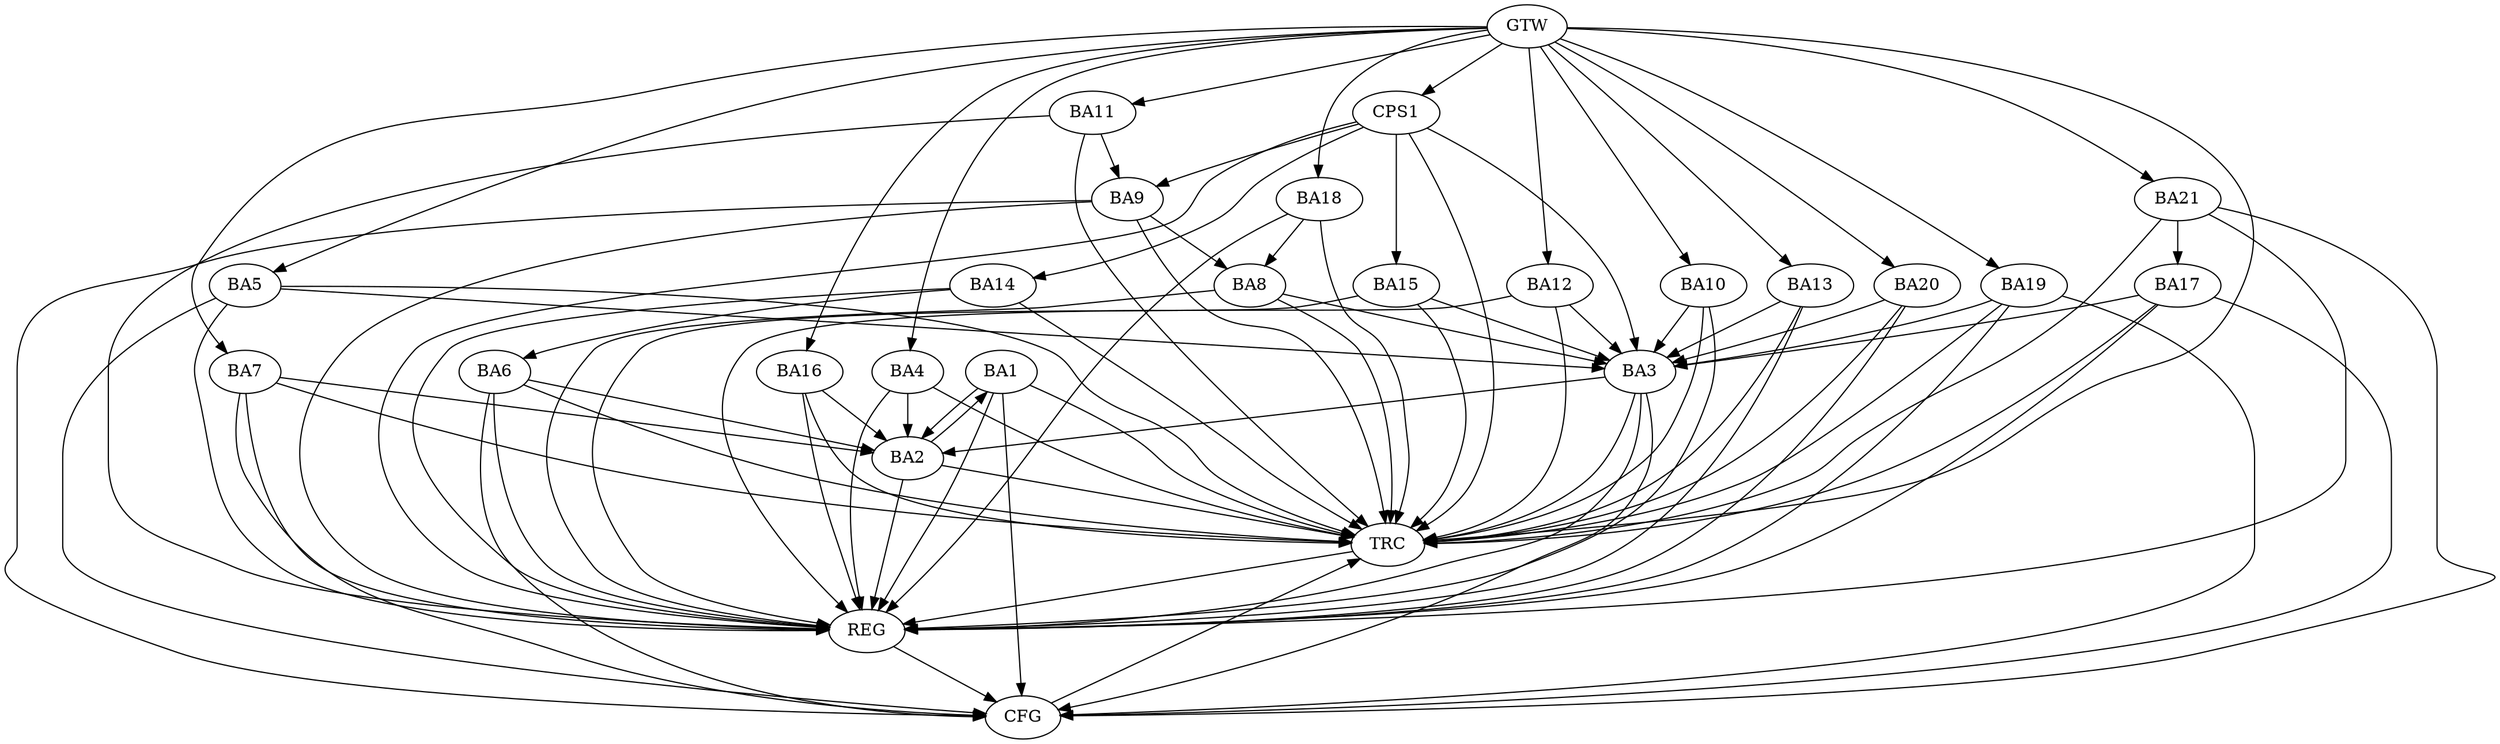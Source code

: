 strict digraph G {
  BA1 [ label="BA1" ];
  BA2 [ label="BA2" ];
  BA3 [ label="BA3" ];
  BA4 [ label="BA4" ];
  BA5 [ label="BA5" ];
  BA6 [ label="BA6" ];
  BA7 [ label="BA7" ];
  BA8 [ label="BA8" ];
  BA9 [ label="BA9" ];
  BA10 [ label="BA10" ];
  BA11 [ label="BA11" ];
  BA12 [ label="BA12" ];
  BA13 [ label="BA13" ];
  BA14 [ label="BA14" ];
  BA15 [ label="BA15" ];
  BA16 [ label="BA16" ];
  BA17 [ label="BA17" ];
  BA18 [ label="BA18" ];
  BA19 [ label="BA19" ];
  BA20 [ label="BA20" ];
  BA21 [ label="BA21" ];
  CPS1 [ label="CPS1" ];
  GTW [ label="GTW" ];
  REG [ label="REG" ];
  CFG [ label="CFG" ];
  TRC [ label="TRC" ];
  BA1 -> BA2;
  BA2 -> BA1;
  BA3 -> BA2;
  BA4 -> BA2;
  BA5 -> BA3;
  BA6 -> BA2;
  BA7 -> BA2;
  BA8 -> BA3;
  BA9 -> BA8;
  BA10 -> BA3;
  BA11 -> BA9;
  BA12 -> BA3;
  BA13 -> BA3;
  BA14 -> BA6;
  BA15 -> BA3;
  BA16 -> BA2;
  BA17 -> BA3;
  BA18 -> BA8;
  BA19 -> BA3;
  BA20 -> BA3;
  BA21 -> BA17;
  CPS1 -> BA14;
  CPS1 -> BA3;
  CPS1 -> BA15;
  CPS1 -> BA9;
  GTW -> BA4;
  GTW -> BA5;
  GTW -> BA7;
  GTW -> BA10;
  GTW -> BA11;
  GTW -> BA12;
  GTW -> BA13;
  GTW -> BA16;
  GTW -> BA18;
  GTW -> BA19;
  GTW -> BA20;
  GTW -> BA21;
  GTW -> CPS1;
  BA1 -> REG;
  BA2 -> REG;
  BA3 -> REG;
  BA4 -> REG;
  BA5 -> REG;
  BA6 -> REG;
  BA7 -> REG;
  BA8 -> REG;
  BA9 -> REG;
  BA10 -> REG;
  BA11 -> REG;
  BA12 -> REG;
  BA13 -> REG;
  BA14 -> REG;
  BA15 -> REG;
  BA16 -> REG;
  BA17 -> REG;
  BA18 -> REG;
  BA19 -> REG;
  BA20 -> REG;
  BA21 -> REG;
  CPS1 -> REG;
  BA3 -> CFG;
  BA17 -> CFG;
  BA19 -> CFG;
  BA7 -> CFG;
  BA5 -> CFG;
  BA21 -> CFG;
  BA6 -> CFG;
  BA9 -> CFG;
  BA1 -> CFG;
  REG -> CFG;
  BA1 -> TRC;
  BA2 -> TRC;
  BA3 -> TRC;
  BA4 -> TRC;
  BA5 -> TRC;
  BA6 -> TRC;
  BA7 -> TRC;
  BA8 -> TRC;
  BA9 -> TRC;
  BA10 -> TRC;
  BA11 -> TRC;
  BA12 -> TRC;
  BA13 -> TRC;
  BA14 -> TRC;
  BA15 -> TRC;
  BA16 -> TRC;
  BA17 -> TRC;
  BA18 -> TRC;
  BA19 -> TRC;
  BA20 -> TRC;
  BA21 -> TRC;
  CPS1 -> TRC;
  GTW -> TRC;
  CFG -> TRC;
  TRC -> REG;
}
